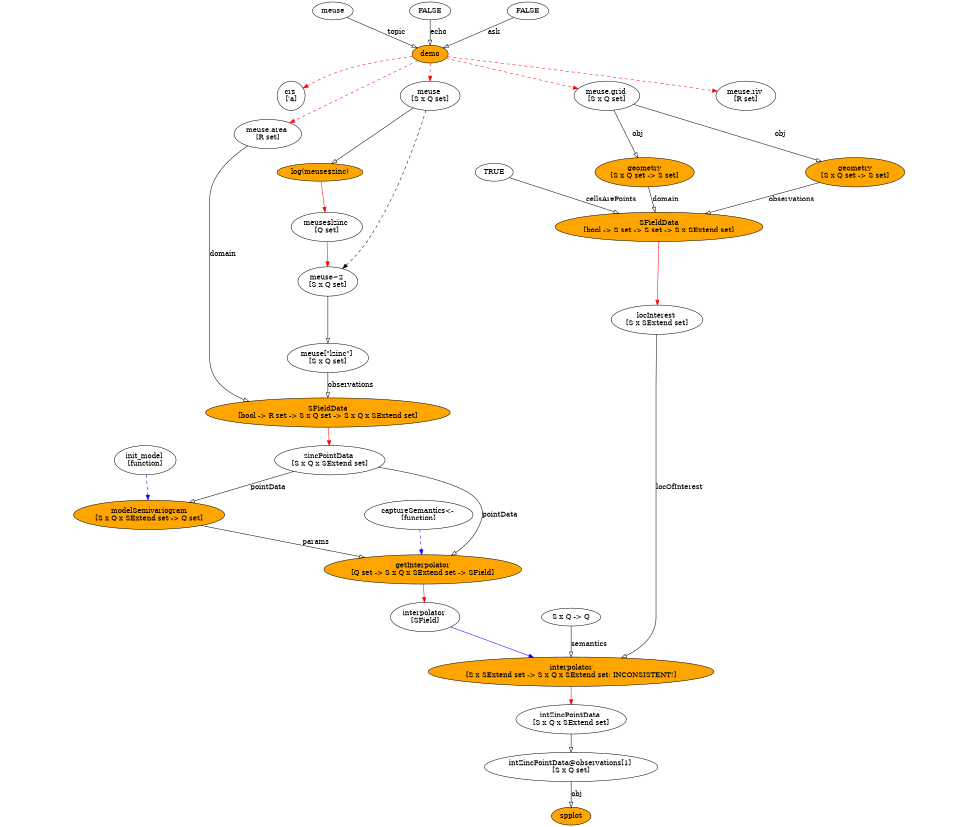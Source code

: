 digraph f {
	graph [bgcolor=transparent, fontcolor=black, ratio=fill, splines=TRUE, rank=same, size="6.36458333333333,5.52083333333333", rankdir=TB];
	node [label="\N", shape=ellipse, fixedsize=FALSE, fillcolor=white, style=filled, color=black, fontcolor=black, fontsize=14, height="0.5", width="0.75"];
	edge [headport=center, style=solid, arrowhead=normal, color=black, dir=none, weight="1.0", fontcolor=black, arrowtail=none, fontsize=14, labelfontsize=11, arrowsize=1, minlen=1];
	graph [bb="0,0,1963.5,1702"];
	fcall_BXi5k3 [label=demo, fillcolor=orange, width="0.89573", pos="882.05,1594"];
	lt_wk1TlY [label=meuse, width="0.98203", pos="671.05,1684"];
	lt_BS5jtM [label=FALSE, width="1.1187", pos="882.05,1684"];
	lt_i72s3R [label=FALSE, width="1.1187", pos="1104,1684"];
	crs [label="crs \n['a]", height="0.8171", pos="574.05,1508"];
	meuse [label="meuse \n[S x Q set]", height="0.8171", width="1.4851", pos="882.05,1508"];
	"meuse.area" [label="meuse.area \n[R set]", height="0.8171", width="1.6115", pos="496.05,1430"];
	"meuse.grid" [label="meuse.grid \n[S x Q set]", height="0.8171", width="1.5903", pos="1257,1508"];
	"meuse.riv" [label="meuse.riv \n[R set]", height="0.8171", width="1.4521", pos="1544,1508"];
	"meuse~2" [label="meuse~2 \n[S x Q set]", height="0.8171", width="1.4851", pos="675.05,1124"];
	"meuse$lzinc" [label="meuse$lzinc \n[Q set]", height="0.8171", width="1.7537", pos="671.05,1238"];
	fcall_OQb42D [label="log(meuse$zinc)", fillcolor=orange, width="2.0888", pos="651.05,1352"];
	zincPointData [label="zincPointData \n[S x Q x SExtend set]", height="0.8171", width="2.6996", pos="680.05,756"];
	fcall_NvBppw [label="SFieldData\n[bool -> R set -> S x Q set -> S x Q x SExtend set]", fillcolor=orange, height="0.8171", width="5.8964", pos="675.05,854"];
	"meuse[\"lzinc\"]" [label="meuse[\"lzinc\"] \n[S x Q set]", height="0.8171", width="2.0137", pos="675.05,968"];
	interpolator [label="interpolator \n[SField]", height="0.8171", width="1.6524", pos="837.05,430"];
	fcall_b30cxr [label="getInterpolator\n[Q set -> S x Q x SExtend set -> SField]", fillcolor=orange, height="0.8171", width="4.7569", pos="837.05,528"];
	fcall_qmJKyN [label="modelSemivariogram\n[S x Q x SExtend set -> Q set]", fillcolor=orange, height="0.8171", width="3.6502", pos="294.05,642"];
	init_model [label="init_model \n[function]", height="0.8171", width="1.5651", pos="294.05,756"];
	"captureSemantics<-" [label="captureSemantics<- \n[function]", height="0.8171", width="2.5623", pos="837.05,642"];
	locInterest [label="locInterest \n[S x SExtend set]", height="0.8171", width="2.2267", pos="1322,1046"];
	fcall_bMw44Y [label="SFieldData\n[bool -> S set -> S set -> S x SExtend set]", fillcolor=orange, height="0.8171", width="4.9216", pos="1342,1238"];
	fcall_kVUFmc [label="geometry\n[S x Q set -> S set]", fillcolor=orange, height="0.8171", width="2.399", pos="1770,1352"];
	fcall_ipWVCH [label="geometry\n[S x Q set -> S set]", fillcolor=orange, height="0.8171", width="2.399", pos="1342,1352"];
	lt_WftPoM [label=TRUE, width="1.0034", pos="1025,1352"];
	intZincPointData [label="intZincPointData \n[S x Q x SExtend set]", height="0.8171", width="2.6996", pos="1131,218"];
	fcall_IeRUwv [label="interpolator\n[S x SExtend set -> S x Q x SExtend set: INCONSISTENT!]", fillcolor=orange, height="0.8171", width="7.0287", pos="1131,316"];
	lt_W93b16 [label="S x Q -> Q", width="1.4791", pos="1131,430"];
	fcall_j7aB5M [label=spplot, fillcolor=orange, width="0.9534", pos="1131,18"];
	"intZincPointData@observations[1]" [label="intZincPointData@observations[1] \n[S x Q set]", height="0.8171", width="4.2315", pos="1131,120"];
	fcall_BXi5k3 -> crs:center [style=dashed, color=red, dir=forward, weight=1, pos="e,598.29,1521.9 850.63,1589.8 811.11,1585.3 741.46,1575.6 684.05,1558 657.4,1549.8 628.69,1536.9 607.28,1526.4"];
	fcall_BXi5k3 -> meuse:center [style=dashed, color=red, dir=forward, weight=1, pos="e,882.05,1537.6 882.05,1575.6 882.05,1567.5 882.05,1557.4 882.05,1547.6"];
	fcall_BXi5k3 -> "meuse.area":center [style=dashed, color=red, dir=forward, weight=1, pos="e,540.21,1449.1 856.95,1582.3 809.03,1561.9 701.12,1516 610.05,1478 590.36,1469.8 568.72,1460.8 549.64,1453"];
	fcall_BXi5k3 -> "meuse.grid":center [style=dashed, color=red, dir=forward, weight=1, pos="e,1205.2,1520.6 911.47,1586.4 972.39,1572.8 1113.4,1541.2 1195.3,1522.8"];
	fcall_BXi5k3 -> "meuse.riv":center [style=dashed, color=red, dir=forward, weight=1, pos="e,1493.6,1515.7 913.34,1589.2 985.54,1580.3 1169.4,1557.7 1323,1538 1377.4,1531.1 1439.1,1522.9 1483.5,1517"];
	lt_wk1TlY -> fcall_BXi5k3:center [arrowhead=onormal, dir=forward, weight=1, label=topic, pos="e,856.85,1605.5 697.77,1671.9 735.84,1656 805.69,1626.8 847.6,1609.4", lp="810.05,1639"];
	lt_BS5jtM -> fcall_BXi5k3:center [arrowhead=onormal, dir=forward, weight=1, label=echo, pos="e,882.05,1612.1 882.05,1665.6 882.05,1653.2 882.05,1636.4 882.05,1622.2", lp="895.26,1639"];
	lt_i72s3R -> fcall_BXi5k3:center [arrowhead=onormal, dir=forward, weight=1, label=ask, pos="e,907.64,1605.1 1075,1671.5 1034.4,1655.4 960.59,1626.1 916.98,1608.8", lp="1021.4,1639"];
	meuse -> "meuse~2":center [style=dashed, dir=forward, weight=1, pos="e,698.89,1150.6 871.77,1479 851.23,1424.6 801.96,1301.8 743.05,1208 732.18,1190.7 718.14,1173 705.65,1158.4"];
	meuse -> fcall_OQb42D:center [arrowhead=onormal, dir=forward, weight=1, pos="e,675.14,1369.1 848.46,1484.6 804.32,1455.2 727.32,1403.8 683.67,1374.7"];
	"meuse.area" -> fcall_NvBppw:center [arrowhead=onormal, dir=forward, weight=1, label=domain, pos="e,513.19,873.05 470.74,1403.4 448.63,1378.3 420.05,1337.8 420.05,1296 420.05,1296 420.05,1296 420.05,967 420.05,919.61 457.42,892.1\
 503.54,876.18", lp="441.05,1181"];
	"meuse.grid" -> fcall_kVUFmc:center [arrowhead=onormal, dir=forward, weight=1, label=obj, pos="e,1706.6,1372 1305.8,1492.4 1396.2,1465.2 1590.6,1406.9 1696.9,1375", lp="1613,1430"];
	"meuse.grid" -> fcall_ipWVCH:center [arrowhead=onormal, dir=forward, weight=1, label=obj, pos="e,1326.6,1381.1 1272.2,1479.5 1286,1454.5 1306.4,1417.5 1321.6,1390", lp="1323,1430"];
	"meuse~2" -> "meuse[\"lzinc\"]":center [arrowhead=onormal, dir=forward, weight=1, pos="e,675.05,997.45 675.05,1094.4 675.05,1070 675.05,1034.6 675.05,1007.7"];
	"meuse$lzinc" -> "meuse~2":center [color=red, dir=forward, weight=1, pos="e,674.03,1153.5 672.07,1208.4 672.55,1194.9 673.14,1178.5 673.66,1163.8"];
	fcall_OQb42D -> "meuse$lzinc":center [color=red, dir=forward, weight=1, pos="e,665.96,1267.5 654.09,1334 656.75,1319.1 660.73,1296.8 664.17,1277.5"];
	zincPointData -> fcall_qmJKyN:center [arrowhead=onormal, dir=forward, weight=1, label=pointData, pos="e,372.27,665.7 611.48,735.11 547.44,716.52 451.54,688.7 381.91,668.49", lp="538.65,699"];
	zincPointData -> fcall_b30cxr:center [arrowhead=onormal, dir=forward, weight=1, label=pointData, pos="e,886.39,556.24 775.97,750.96 832.99,743 901.19,722.57 938.05,672 953.75,650.45 949.44,636.11 938.05,612 928.67,592.16 911.97,575.47\
 894.82,562.38", lp="975.65,642"];
	fcall_NvBppw -> zincPointData:center [color=red, dir=forward, weight=1, pos="e,678.56,785.6 676.53,824.46 677,815.45 677.53,805.33 678.03,795.74"];
	"meuse[\"lzinc\"]" -> fcall_NvBppw:center [arrowhead=onormal, dir=forward, weight=1, label=observations, pos="e,675.05,883.5 675.05,938.45 675.05,924.89 675.05,908.48 675.05,893.81", lp="710.43,911"];
	interpolator -> fcall_IeRUwv:center [color=blue, dir=forward, weight=1, pos="e,1059.6,344.23 883.31,411.38 927.93,394.38 996.41,368.29 1050.1,347.85"];
	fcall_b30cxr -> interpolator:center [color=red, dir=forward, weight=1, pos="e,837.05,459.6 837.05,498.46 837.05,489.45 837.05,479.33 837.05,469.74"];
	fcall_qmJKyN -> fcall_b30cxr:center [arrowhead=onormal, dir=forward, weight=1, label=params, pos="e,730.06,551.07 388.63,621.49 480.73,602.5 620.93,573.58 720,553.14", lp="619.26,585"];
	init_model -> fcall_qmJKyN:center [style=dashed, color=blue, dir=forward, weight=1, pos="e,294.05,671.5 294.05,726.45 294.05,712.89 294.05,696.48 294.05,681.81"];
	"captureSemantics<-" -> fcall_b30cxr:center [style=dashed, color=blue, dir=forward, weight=1, pos="e,837.05,557.5 837.05,612.45 837.05,598.89 837.05,582.48 837.05,567.81"];
	locInterest -> fcall_IeRUwv:center [arrowhead=onormal, dir=forward, weight=1, label=locOfInterest, pos="e,1236.1,342.78 1319,1016.5 1316.4,989.59 1313,948.1 1313,912 1313,912 1313,912 1313,429 1313,389.75 1282,363.82 1245.5,346.89", lp="1350,699"];
	fcall_bMw44Y -> locInterest:center [color=red, dir=forward, weight=1, pos="e,1325.1,1075.6 1339.1,1208.6 1335.6,1176 1330,1122.3 1326.1,1085.9"];
	fcall_kVUFmc -> fcall_bMw44Y:center [arrowhead=onormal, dir=forward, weight=1, label=observations, pos="e,1434.4,1263.2 1702.7,1333.4 1633.4,1315.2 1524.5,1286.8 1444.5,1265.8", lp="1616.4,1295"];
	fcall_ipWVCH -> fcall_bMw44Y:center [arrowhead=onormal, dir=forward, weight=1, label=domain, pos="e,1342,1267.5 1342,1322.4 1342,1308.9 1342,1292.5 1342,1277.8", lp="1363,1295"];
	lt_WftPoM -> fcall_bMw44Y:center [arrowhead=onormal, dir=forward, weight=1, label=cellsArePoints, pos="e,1268.8,1264.9 1053.7,1340.9 1099.6,1324.6 1191.3,1292.3 1259,1268.3", lp="1242.9,1295"];
	intZincPointData -> "intZincPointData@observations[1]":center [arrowhead=onormal, dir=forward, weight=1, pos="e,1131,149.6 1131,188.46 1131,179.45 1131,169.33 1131,159.74"];
	fcall_IeRUwv -> intZincPointData:center [color=red, dir=forward, weight=1, pos="e,1131,247.6 1131,286.46 1131,277.45 1131,267.33 1131,257.74"];
	lt_W93b16 -> fcall_IeRUwv:center [arrowhead=onormal, dir=forward, weight=1, label=semantics, pos="e,1131,345.52 1131,411.99 1131,397.05 1131,374.76 1131,355.53", lp="1158.7,373"];
	"intZincPointData@observations[1]" -> fcall_j7aB5M:center [arrowhead=onormal, dir=forward, weight=1, label=obj, pos="e,1131,36.07 1131,90.344 1131,76.5 1131,59.968 1131,46.305", lp="1140,63"];
}
